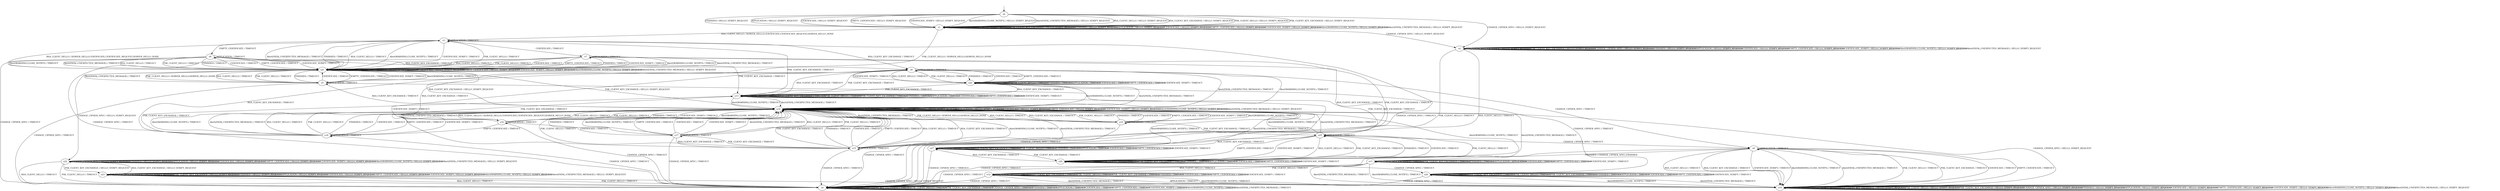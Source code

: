 digraph h9 {
s0 [label="s0"];
s1 [label="s1"];
s2 [label="s2"];
s3 [label="s3"];
s4 [label="s4"];
s5 [label="s5"];
s6 [label="s6"];
s7 [label="s7"];
s8 [label="s8"];
s13 [label="s13"];
s14 [label="s14"];
s21 [label="s21"];
s25 [label="s25"];
s9 [label="s9"];
s15 [label="s15"];
s16 [label="s16"];
s19 [label="s19"];
s20 [label="s20"];
s22 [label="s22"];
s26 [label="s26"];
s27 [label="s27"];
s10 [label="s10"];
s11 [label="s11"];
s17 [label="s17"];
s18 [label="s18"];
s23 [label="s23"];
s24 [label="s24"];
s12 [label="s12"];
s0 -> s1 [label="RSA_CLIENT_HELLO / HELLO_VERIFY_REQUEST"];
s0 -> s1 [label="RSA_CLIENT_KEY_EXCHANGE / HELLO_VERIFY_REQUEST"];
s0 -> s1 [label="PSK_CLIENT_HELLO / HELLO_VERIFY_REQUEST"];
s0 -> s1 [label="PSK_CLIENT_KEY_EXCHANGE / HELLO_VERIFY_REQUEST"];
s0 -> s2 [label="CHANGE_CIPHER_SPEC / HELLO_VERIFY_REQUEST"];
s0 -> s1 [label="FINISHED / HELLO_VERIFY_REQUEST"];
s0 -> s1 [label="APPLICATION / HELLO_VERIFY_REQUEST"];
s0 -> s1 [label="CERTIFICATE / HELLO_VERIFY_REQUEST"];
s0 -> s1 [label="EMPTY_CERTIFICATE / HELLO_VERIFY_REQUEST"];
s0 -> s1 [label="CERTIFICATE_VERIFY / HELLO_VERIFY_REQUEST"];
s0 -> s1 [label="Alert(WARNING,CLOSE_NOTIFY) / HELLO_VERIFY_REQUEST"];
s0 -> s1 [label="Alert(FATAL,UNEXPECTED_MESSAGE) / HELLO_VERIFY_REQUEST"];
s1 -> s3 [label="RSA_CLIENT_HELLO / SERVER_HELLO,CERTIFICATE,CERTIFICATE_REQUEST,SERVER_HELLO_DONE"];
s1 -> s1 [label="RSA_CLIENT_KEY_EXCHANGE / HELLO_VERIFY_REQUEST"];
s1 -> s5 [label="PSK_CLIENT_HELLO / SERVER_HELLO,SERVER_HELLO_DONE"];
s1 -> s1 [label="PSK_CLIENT_KEY_EXCHANGE / HELLO_VERIFY_REQUEST"];
s1 -> s2 [label="CHANGE_CIPHER_SPEC / HELLO_VERIFY_REQUEST"];
s1 -> s1 [label="FINISHED / HELLO_VERIFY_REQUEST"];
s1 -> s1 [label="APPLICATION / HELLO_VERIFY_REQUEST"];
s1 -> s1 [label="CERTIFICATE / HELLO_VERIFY_REQUEST"];
s1 -> s1 [label="EMPTY_CERTIFICATE / HELLO_VERIFY_REQUEST"];
s1 -> s1 [label="CERTIFICATE_VERIFY / HELLO_VERIFY_REQUEST"];
s1 -> s1 [label="Alert(WARNING,CLOSE_NOTIFY) / HELLO_VERIFY_REQUEST"];
s1 -> s1 [label="Alert(FATAL,UNEXPECTED_MESSAGE) / HELLO_VERIFY_REQUEST"];
s2 -> s4 [label="RSA_CLIENT_HELLO / TIMEOUT"];
s2 -> s2 [label="RSA_CLIENT_KEY_EXCHANGE / HELLO_VERIFY_REQUEST"];
s2 -> s4 [label="PSK_CLIENT_HELLO / TIMEOUT"];
s2 -> s2 [label="PSK_CLIENT_KEY_EXCHANGE / HELLO_VERIFY_REQUEST"];
s2 -> s2 [label="CHANGE_CIPHER_SPEC / HELLO_VERIFY_REQUEST"];
s2 -> s2 [label="FINISHED / HELLO_VERIFY_REQUEST"];
s2 -> s2 [label="APPLICATION / HELLO_VERIFY_REQUEST"];
s2 -> s2 [label="CERTIFICATE / HELLO_VERIFY_REQUEST"];
s2 -> s2 [label="EMPTY_CERTIFICATE / HELLO_VERIFY_REQUEST"];
s2 -> s2 [label="CERTIFICATE_VERIFY / HELLO_VERIFY_REQUEST"];
s2 -> s2 [label="Alert(WARNING,CLOSE_NOTIFY) / HELLO_VERIFY_REQUEST"];
s2 -> s2 [label="Alert(FATAL,UNEXPECTED_MESSAGE) / HELLO_VERIFY_REQUEST"];
s3 -> s21 [label="RSA_CLIENT_HELLO / TIMEOUT"];
s3 -> s6 [label="RSA_CLIENT_KEY_EXCHANGE / TIMEOUT"];
s3 -> s21 [label="PSK_CLIENT_HELLO / TIMEOUT"];
s3 -> s13 [label="PSK_CLIENT_KEY_EXCHANGE / TIMEOUT"];
s3 -> s4 [label="CHANGE_CIPHER_SPEC / TIMEOUT"];
s3 -> s21 [label="FINISHED / TIMEOUT"];
s3 -> s3 [label="APPLICATION / TIMEOUT"];
s3 -> s7 [label="CERTIFICATE / TIMEOUT"];
s3 -> s8 [label="EMPTY_CERTIFICATE / TIMEOUT"];
s3 -> s21 [label="CERTIFICATE_VERIFY / TIMEOUT"];
s3 -> s21 [label="Alert(WARNING,CLOSE_NOTIFY) / TIMEOUT"];
s3 -> s21 [label="Alert(FATAL,UNEXPECTED_MESSAGE) / TIMEOUT"];
s4 -> s4 [label="RSA_CLIENT_HELLO / TIMEOUT"];
s4 -> s4 [label="RSA_CLIENT_KEY_EXCHANGE / TIMEOUT"];
s4 -> s4 [label="PSK_CLIENT_HELLO / TIMEOUT"];
s4 -> s4 [label="PSK_CLIENT_KEY_EXCHANGE / TIMEOUT"];
s4 -> s4 [label="CHANGE_CIPHER_SPEC / TIMEOUT"];
s4 -> s4 [label="FINISHED / TIMEOUT"];
s4 -> s4 [label="APPLICATION / TIMEOUT"];
s4 -> s4 [label="CERTIFICATE / TIMEOUT"];
s4 -> s4 [label="EMPTY_CERTIFICATE / TIMEOUT"];
s4 -> s4 [label="CERTIFICATE_VERIFY / TIMEOUT"];
s4 -> s4 [label="Alert(WARNING,CLOSE_NOTIFY) / TIMEOUT"];
s4 -> s4 [label="Alert(FATAL,UNEXPECTED_MESSAGE) / TIMEOUT"];
s5 -> s21 [label="RSA_CLIENT_HELLO / TIMEOUT"];
s5 -> s14 [label="RSA_CLIENT_KEY_EXCHANGE / TIMEOUT"];
s5 -> s21 [label="PSK_CLIENT_HELLO / TIMEOUT"];
s5 -> s25 [label="PSK_CLIENT_KEY_EXCHANGE / TIMEOUT"];
s5 -> s4 [label="CHANGE_CIPHER_SPEC / TIMEOUT"];
s5 -> s21 [label="FINISHED / TIMEOUT"];
s5 -> s5 [label="APPLICATION / TIMEOUT"];
s5 -> s21 [label="CERTIFICATE / TIMEOUT"];
s5 -> s21 [label="EMPTY_CERTIFICATE / TIMEOUT"];
s5 -> s21 [label="CERTIFICATE_VERIFY / TIMEOUT"];
s5 -> s21 [label="Alert(WARNING,CLOSE_NOTIFY) / TIMEOUT"];
s5 -> s21 [label="Alert(FATAL,UNEXPECTED_MESSAGE) / TIMEOUT"];
s6 -> s20 [label="RSA_CLIENT_HELLO / TIMEOUT"];
s6 -> s13 [label="RSA_CLIENT_KEY_EXCHANGE / TIMEOUT"];
s6 -> s20 [label="PSK_CLIENT_HELLO / TIMEOUT"];
s6 -> s13 [label="PSK_CLIENT_KEY_EXCHANGE / TIMEOUT"];
s6 -> s9 [label="CHANGE_CIPHER_SPEC / TIMEOUT"];
s6 -> s20 [label="FINISHED / TIMEOUT"];
s6 -> s6 [label="APPLICATION / TIMEOUT"];
s6 -> s20 [label="CERTIFICATE / TIMEOUT"];
s6 -> s20 [label="EMPTY_CERTIFICATE / TIMEOUT"];
s6 -> s20 [label="CERTIFICATE_VERIFY / TIMEOUT"];
s6 -> s14 [label="Alert(WARNING,CLOSE_NOTIFY) / TIMEOUT"];
s6 -> s14 [label="Alert(FATAL,UNEXPECTED_MESSAGE) / TIMEOUT"];
s7 -> s21 [label="RSA_CLIENT_HELLO / TIMEOUT"];
s7 -> s15 [label="RSA_CLIENT_KEY_EXCHANGE / TIMEOUT"];
s7 -> s21 [label="PSK_CLIENT_HELLO / TIMEOUT"];
s7 -> s15 [label="PSK_CLIENT_KEY_EXCHANGE / TIMEOUT"];
s7 -> s4 [label="CHANGE_CIPHER_SPEC / TIMEOUT"];
s7 -> s21 [label="FINISHED / TIMEOUT"];
s7 -> s7 [label="APPLICATION / TIMEOUT"];
s7 -> s21 [label="CERTIFICATE / TIMEOUT"];
s7 -> s21 [label="EMPTY_CERTIFICATE / TIMEOUT"];
s7 -> s21 [label="CERTIFICATE_VERIFY / TIMEOUT"];
s7 -> s21 [label="Alert(WARNING,CLOSE_NOTIFY) / TIMEOUT"];
s7 -> s21 [label="Alert(FATAL,UNEXPECTED_MESSAGE) / TIMEOUT"];
s8 -> s21 [label="RSA_CLIENT_HELLO / TIMEOUT"];
s8 -> s6 [label="RSA_CLIENT_KEY_EXCHANGE / TIMEOUT"];
s8 -> s21 [label="PSK_CLIENT_HELLO / TIMEOUT"];
s8 -> s13 [label="PSK_CLIENT_KEY_EXCHANGE / TIMEOUT"];
s8 -> s4 [label="CHANGE_CIPHER_SPEC / TIMEOUT"];
s8 -> s21 [label="FINISHED / TIMEOUT"];
s8 -> s8 [label="APPLICATION / TIMEOUT"];
s8 -> s21 [label="CERTIFICATE / TIMEOUT"];
s8 -> s21 [label="EMPTY_CERTIFICATE / TIMEOUT"];
s8 -> s21 [label="CERTIFICATE_VERIFY / TIMEOUT"];
s8 -> s21 [label="Alert(WARNING,CLOSE_NOTIFY) / TIMEOUT"];
s8 -> s21 [label="Alert(FATAL,UNEXPECTED_MESSAGE) / TIMEOUT"];
s13 -> s13 [label="RSA_CLIENT_HELLO / TIMEOUT"];
s13 -> s13 [label="RSA_CLIENT_KEY_EXCHANGE / TIMEOUT"];
s13 -> s13 [label="PSK_CLIENT_HELLO / TIMEOUT"];
s13 -> s13 [label="PSK_CLIENT_KEY_EXCHANGE / TIMEOUT"];
s13 -> s4 [label="CHANGE_CIPHER_SPEC / TIMEOUT"];
s13 -> s13 [label="FINISHED / TIMEOUT"];
s13 -> s13 [label="APPLICATION / TIMEOUT"];
s13 -> s13 [label="CERTIFICATE / TIMEOUT"];
s13 -> s13 [label="EMPTY_CERTIFICATE / TIMEOUT"];
s13 -> s13 [label="CERTIFICATE_VERIFY / TIMEOUT"];
s13 -> s14 [label="Alert(WARNING,CLOSE_NOTIFY) / TIMEOUT"];
s13 -> s14 [label="Alert(FATAL,UNEXPECTED_MESSAGE) / TIMEOUT"];
s14 -> s16 [label="RSA_CLIENT_HELLO / SERVER_HELLO,CERTIFICATE,CERTIFICATE_REQUEST,SERVER_HELLO_DONE"];
s14 -> s14 [label="RSA_CLIENT_KEY_EXCHANGE / HELLO_VERIFY_REQUEST"];
s14 -> s19 [label="PSK_CLIENT_HELLO / SERVER_HELLO,SERVER_HELLO_DONE"];
s14 -> s14 [label="PSK_CLIENT_KEY_EXCHANGE / HELLO_VERIFY_REQUEST"];
s14 -> s10 [label="CHANGE_CIPHER_SPEC / HELLO_VERIFY_REQUEST"];
s14 -> s14 [label="FINISHED / HELLO_VERIFY_REQUEST"];
s14 -> s14 [label="APPLICATION / HELLO_VERIFY_REQUEST"];
s14 -> s14 [label="CERTIFICATE / HELLO_VERIFY_REQUEST"];
s14 -> s14 [label="EMPTY_CERTIFICATE / HELLO_VERIFY_REQUEST"];
s14 -> s14 [label="CERTIFICATE_VERIFY / HELLO_VERIFY_REQUEST"];
s14 -> s14 [label="Alert(WARNING,CLOSE_NOTIFY) / HELLO_VERIFY_REQUEST"];
s14 -> s14 [label="Alert(FATAL,UNEXPECTED_MESSAGE) / HELLO_VERIFY_REQUEST"];
s21 -> s3 [label="RSA_CLIENT_HELLO / SERVER_HELLO,CERTIFICATE,CERTIFICATE_REQUEST,SERVER_HELLO_DONE"];
s21 -> s14 [label="RSA_CLIENT_KEY_EXCHANGE / HELLO_VERIFY_REQUEST"];
s21 -> s5 [label="PSK_CLIENT_HELLO / SERVER_HELLO,SERVER_HELLO_DONE"];
s21 -> s14 [label="PSK_CLIENT_KEY_EXCHANGE / HELLO_VERIFY_REQUEST"];
s21 -> s22 [label="CHANGE_CIPHER_SPEC / HELLO_VERIFY_REQUEST"];
s21 -> s21 [label="FINISHED / HELLO_VERIFY_REQUEST"];
s21 -> s21 [label="APPLICATION / HELLO_VERIFY_REQUEST"];
s21 -> s21 [label="CERTIFICATE / HELLO_VERIFY_REQUEST"];
s21 -> s21 [label="EMPTY_CERTIFICATE / HELLO_VERIFY_REQUEST"];
s21 -> s21 [label="CERTIFICATE_VERIFY / HELLO_VERIFY_REQUEST"];
s21 -> s21 [label="Alert(WARNING,CLOSE_NOTIFY) / HELLO_VERIFY_REQUEST"];
s21 -> s21 [label="Alert(FATAL,UNEXPECTED_MESSAGE) / HELLO_VERIFY_REQUEST"];
s25 -> s26 [label="RSA_CLIENT_HELLO / TIMEOUT"];
s25 -> s27 [label="RSA_CLIENT_KEY_EXCHANGE / TIMEOUT"];
s25 -> s26 [label="PSK_CLIENT_HELLO / TIMEOUT"];
s25 -> s26 [label="PSK_CLIENT_KEY_EXCHANGE / TIMEOUT"];
s25 -> s9 [label="CHANGE_CIPHER_SPEC / TIMEOUT"];
s25 -> s26 [label="FINISHED / TIMEOUT"];
s25 -> s25 [label="APPLICATION / TIMEOUT"];
s25 -> s26 [label="CERTIFICATE / TIMEOUT"];
s25 -> s26 [label="EMPTY_CERTIFICATE / TIMEOUT"];
s25 -> s26 [label="CERTIFICATE_VERIFY / TIMEOUT"];
s25 -> s14 [label="Alert(WARNING,CLOSE_NOTIFY) / TIMEOUT"];
s25 -> s14 [label="Alert(FATAL,UNEXPECTED_MESSAGE) / TIMEOUT"];
s9 -> s10 [label="RSA_CLIENT_HELLO / TIMEOUT"];
s9 -> s10 [label="RSA_CLIENT_KEY_EXCHANGE / TIMEOUT"];
s9 -> s10 [label="PSK_CLIENT_HELLO / TIMEOUT"];
s9 -> s10 [label="PSK_CLIENT_KEY_EXCHANGE / TIMEOUT"];
s9 -> s4 [label="CHANGE_CIPHER_SPEC / TIMEOUT"];
s9 -> s11 [label="FINISHED / CHANGE_CIPHER_SPEC,FINISHED"];
s9 -> s9 [label="APPLICATION / TIMEOUT"];
s9 -> s10 [label="CERTIFICATE / TIMEOUT"];
s9 -> s10 [label="EMPTY_CERTIFICATE / TIMEOUT"];
s9 -> s10 [label="CERTIFICATE_VERIFY / TIMEOUT"];
s9 -> s10 [label="Alert(WARNING,CLOSE_NOTIFY) / TIMEOUT"];
s9 -> s10 [label="Alert(FATAL,UNEXPECTED_MESSAGE) / TIMEOUT"];
s15 -> s14 [label="RSA_CLIENT_HELLO / TIMEOUT"];
s15 -> s14 [label="RSA_CLIENT_KEY_EXCHANGE / TIMEOUT"];
s15 -> s14 [label="PSK_CLIENT_HELLO / TIMEOUT"];
s15 -> s14 [label="PSK_CLIENT_KEY_EXCHANGE / TIMEOUT"];
s15 -> s4 [label="CHANGE_CIPHER_SPEC / TIMEOUT"];
s15 -> s14 [label="FINISHED / TIMEOUT"];
s15 -> s15 [label="APPLICATION / TIMEOUT"];
s15 -> s14 [label="CERTIFICATE / TIMEOUT"];
s15 -> s14 [label="EMPTY_CERTIFICATE / TIMEOUT"];
s15 -> s6 [label="CERTIFICATE_VERIFY / TIMEOUT"];
s15 -> s14 [label="Alert(WARNING,CLOSE_NOTIFY) / TIMEOUT"];
s15 -> s14 [label="Alert(FATAL,UNEXPECTED_MESSAGE) / TIMEOUT"];
s16 -> s14 [label="RSA_CLIENT_HELLO / TIMEOUT"];
s16 -> s6 [label="RSA_CLIENT_KEY_EXCHANGE / TIMEOUT"];
s16 -> s14 [label="PSK_CLIENT_HELLO / TIMEOUT"];
s16 -> s13 [label="PSK_CLIENT_KEY_EXCHANGE / TIMEOUT"];
s16 -> s4 [label="CHANGE_CIPHER_SPEC / TIMEOUT"];
s16 -> s14 [label="FINISHED / TIMEOUT"];
s16 -> s16 [label="APPLICATION / TIMEOUT"];
s16 -> s17 [label="CERTIFICATE / TIMEOUT"];
s16 -> s18 [label="EMPTY_CERTIFICATE / TIMEOUT"];
s16 -> s14 [label="CERTIFICATE_VERIFY / TIMEOUT"];
s16 -> s14 [label="Alert(WARNING,CLOSE_NOTIFY) / TIMEOUT"];
s16 -> s14 [label="Alert(FATAL,UNEXPECTED_MESSAGE) / TIMEOUT"];
s19 -> s14 [label="RSA_CLIENT_HELLO / TIMEOUT"];
s19 -> s14 [label="RSA_CLIENT_KEY_EXCHANGE / TIMEOUT"];
s19 -> s14 [label="PSK_CLIENT_HELLO / TIMEOUT"];
s19 -> s25 [label="PSK_CLIENT_KEY_EXCHANGE / TIMEOUT"];
s19 -> s4 [label="CHANGE_CIPHER_SPEC / TIMEOUT"];
s19 -> s14 [label="FINISHED / TIMEOUT"];
s19 -> s19 [label="APPLICATION / TIMEOUT"];
s19 -> s14 [label="CERTIFICATE / TIMEOUT"];
s19 -> s14 [label="EMPTY_CERTIFICATE / TIMEOUT"];
s19 -> s14 [label="CERTIFICATE_VERIFY / TIMEOUT"];
s19 -> s14 [label="Alert(WARNING,CLOSE_NOTIFY) / TIMEOUT"];
s19 -> s14 [label="Alert(FATAL,UNEXPECTED_MESSAGE) / TIMEOUT"];
s20 -> s20 [label="RSA_CLIENT_HELLO / TIMEOUT"];
s20 -> s13 [label="RSA_CLIENT_KEY_EXCHANGE / TIMEOUT"];
s20 -> s20 [label="PSK_CLIENT_HELLO / TIMEOUT"];
s20 -> s13 [label="PSK_CLIENT_KEY_EXCHANGE / TIMEOUT"];
s20 -> s24 [label="CHANGE_CIPHER_SPEC / TIMEOUT"];
s20 -> s20 [label="FINISHED / TIMEOUT"];
s20 -> s20 [label="APPLICATION / TIMEOUT"];
s20 -> s20 [label="CERTIFICATE / TIMEOUT"];
s20 -> s20 [label="EMPTY_CERTIFICATE / TIMEOUT"];
s20 -> s20 [label="CERTIFICATE_VERIFY / TIMEOUT"];
s20 -> s14 [label="Alert(WARNING,CLOSE_NOTIFY) / TIMEOUT"];
s20 -> s14 [label="Alert(FATAL,UNEXPECTED_MESSAGE) / TIMEOUT"];
s22 -> s4 [label="RSA_CLIENT_HELLO / TIMEOUT"];
s22 -> s23 [label="RSA_CLIENT_KEY_EXCHANGE / HELLO_VERIFY_REQUEST"];
s22 -> s4 [label="PSK_CLIENT_HELLO / TIMEOUT"];
s22 -> s23 [label="PSK_CLIENT_KEY_EXCHANGE / HELLO_VERIFY_REQUEST"];
s22 -> s22 [label="CHANGE_CIPHER_SPEC / HELLO_VERIFY_REQUEST"];
s22 -> s22 [label="FINISHED / HELLO_VERIFY_REQUEST"];
s22 -> s22 [label="APPLICATION / HELLO_VERIFY_REQUEST"];
s22 -> s22 [label="CERTIFICATE / HELLO_VERIFY_REQUEST"];
s22 -> s22 [label="EMPTY_CERTIFICATE / HELLO_VERIFY_REQUEST"];
s22 -> s22 [label="CERTIFICATE_VERIFY / HELLO_VERIFY_REQUEST"];
s22 -> s22 [label="Alert(WARNING,CLOSE_NOTIFY) / HELLO_VERIFY_REQUEST"];
s22 -> s22 [label="Alert(FATAL,UNEXPECTED_MESSAGE) / HELLO_VERIFY_REQUEST"];
s26 -> s26 [label="RSA_CLIENT_HELLO / TIMEOUT"];
s26 -> s27 [label="RSA_CLIENT_KEY_EXCHANGE / TIMEOUT"];
s26 -> s26 [label="PSK_CLIENT_HELLO / TIMEOUT"];
s26 -> s26 [label="PSK_CLIENT_KEY_EXCHANGE / TIMEOUT"];
s26 -> s24 [label="CHANGE_CIPHER_SPEC / TIMEOUT"];
s26 -> s26 [label="FINISHED / TIMEOUT"];
s26 -> s26 [label="APPLICATION / TIMEOUT"];
s26 -> s26 [label="CERTIFICATE / TIMEOUT"];
s26 -> s26 [label="EMPTY_CERTIFICATE / TIMEOUT"];
s26 -> s26 [label="CERTIFICATE_VERIFY / TIMEOUT"];
s26 -> s14 [label="Alert(WARNING,CLOSE_NOTIFY) / TIMEOUT"];
s26 -> s14 [label="Alert(FATAL,UNEXPECTED_MESSAGE) / TIMEOUT"];
s27 -> s27 [label="RSA_CLIENT_HELLO / TIMEOUT"];
s27 -> s27 [label="RSA_CLIENT_KEY_EXCHANGE / TIMEOUT"];
s27 -> s27 [label="PSK_CLIENT_HELLO / TIMEOUT"];
s27 -> s26 [label="PSK_CLIENT_KEY_EXCHANGE / TIMEOUT"];
s27 -> s4 [label="CHANGE_CIPHER_SPEC / TIMEOUT"];
s27 -> s27 [label="FINISHED / TIMEOUT"];
s27 -> s27 [label="APPLICATION / TIMEOUT"];
s27 -> s27 [label="CERTIFICATE / TIMEOUT"];
s27 -> s27 [label="EMPTY_CERTIFICATE / TIMEOUT"];
s27 -> s27 [label="CERTIFICATE_VERIFY / TIMEOUT"];
s27 -> s14 [label="Alert(WARNING,CLOSE_NOTIFY) / TIMEOUT"];
s27 -> s14 [label="Alert(FATAL,UNEXPECTED_MESSAGE) / TIMEOUT"];
s10 -> s10 [label="RSA_CLIENT_HELLO / HELLO_VERIFY_REQUEST"];
s10 -> s10 [label="RSA_CLIENT_KEY_EXCHANGE / HELLO_VERIFY_REQUEST"];
s10 -> s10 [label="PSK_CLIENT_HELLO / HELLO_VERIFY_REQUEST"];
s10 -> s10 [label="PSK_CLIENT_KEY_EXCHANGE / HELLO_VERIFY_REQUEST"];
s10 -> s10 [label="CHANGE_CIPHER_SPEC / HELLO_VERIFY_REQUEST"];
s10 -> s10 [label="FINISHED / HELLO_VERIFY_REQUEST"];
s10 -> s10 [label="APPLICATION / HELLO_VERIFY_REQUEST"];
s10 -> s10 [label="CERTIFICATE / HELLO_VERIFY_REQUEST"];
s10 -> s10 [label="EMPTY_CERTIFICATE / HELLO_VERIFY_REQUEST"];
s10 -> s10 [label="CERTIFICATE_VERIFY / HELLO_VERIFY_REQUEST"];
s10 -> s10 [label="Alert(WARNING,CLOSE_NOTIFY) / HELLO_VERIFY_REQUEST"];
s10 -> s10 [label="Alert(FATAL,UNEXPECTED_MESSAGE) / HELLO_VERIFY_REQUEST"];
s11 -> s12 [label="RSA_CLIENT_HELLO / TIMEOUT"];
s11 -> s11 [label="RSA_CLIENT_KEY_EXCHANGE / TIMEOUT"];
s11 -> s12 [label="PSK_CLIENT_HELLO / TIMEOUT"];
s11 -> s11 [label="PSK_CLIENT_KEY_EXCHANGE / TIMEOUT"];
s11 -> s4 [label="CHANGE_CIPHER_SPEC / TIMEOUT"];
s11 -> s11 [label="FINISHED / TIMEOUT"];
s11 -> s11 [label="APPLICATION / APPLICATION"];
s11 -> s11 [label="CERTIFICATE / TIMEOUT"];
s11 -> s11 [label="EMPTY_CERTIFICATE / TIMEOUT"];
s11 -> s11 [label="CERTIFICATE_VERIFY / TIMEOUT"];
s11 -> s10 [label="Alert(WARNING,CLOSE_NOTIFY) / TIMEOUT"];
s11 -> s10 [label="Alert(FATAL,UNEXPECTED_MESSAGE) / TIMEOUT"];
s17 -> s14 [label="RSA_CLIENT_HELLO / TIMEOUT"];
s17 -> s15 [label="RSA_CLIENT_KEY_EXCHANGE / TIMEOUT"];
s17 -> s14 [label="PSK_CLIENT_HELLO / TIMEOUT"];
s17 -> s15 [label="PSK_CLIENT_KEY_EXCHANGE / TIMEOUT"];
s17 -> s4 [label="CHANGE_CIPHER_SPEC / TIMEOUT"];
s17 -> s14 [label="FINISHED / TIMEOUT"];
s17 -> s17 [label="APPLICATION / TIMEOUT"];
s17 -> s14 [label="CERTIFICATE / TIMEOUT"];
s17 -> s14 [label="EMPTY_CERTIFICATE / TIMEOUT"];
s17 -> s14 [label="CERTIFICATE_VERIFY / TIMEOUT"];
s17 -> s14 [label="Alert(WARNING,CLOSE_NOTIFY) / TIMEOUT"];
s17 -> s14 [label="Alert(FATAL,UNEXPECTED_MESSAGE) / TIMEOUT"];
s18 -> s14 [label="RSA_CLIENT_HELLO / TIMEOUT"];
s18 -> s6 [label="RSA_CLIENT_KEY_EXCHANGE / TIMEOUT"];
s18 -> s14 [label="PSK_CLIENT_HELLO / TIMEOUT"];
s18 -> s13 [label="PSK_CLIENT_KEY_EXCHANGE / TIMEOUT"];
s18 -> s4 [label="CHANGE_CIPHER_SPEC / TIMEOUT"];
s18 -> s14 [label="FINISHED / TIMEOUT"];
s18 -> s18 [label="APPLICATION / TIMEOUT"];
s18 -> s14 [label="CERTIFICATE / TIMEOUT"];
s18 -> s14 [label="EMPTY_CERTIFICATE / TIMEOUT"];
s18 -> s14 [label="CERTIFICATE_VERIFY / TIMEOUT"];
s18 -> s14 [label="Alert(WARNING,CLOSE_NOTIFY) / TIMEOUT"];
s18 -> s14 [label="Alert(FATAL,UNEXPECTED_MESSAGE) / TIMEOUT"];
s23 -> s4 [label="RSA_CLIENT_HELLO / TIMEOUT"];
s23 -> s23 [label="RSA_CLIENT_KEY_EXCHANGE / HELLO_VERIFY_REQUEST"];
s23 -> s4 [label="PSK_CLIENT_HELLO / TIMEOUT"];
s23 -> s23 [label="PSK_CLIENT_KEY_EXCHANGE / HELLO_VERIFY_REQUEST"];
s23 -> s10 [label="CHANGE_CIPHER_SPEC / HELLO_VERIFY_REQUEST"];
s23 -> s23 [label="FINISHED / HELLO_VERIFY_REQUEST"];
s23 -> s23 [label="APPLICATION / HELLO_VERIFY_REQUEST"];
s23 -> s23 [label="CERTIFICATE / HELLO_VERIFY_REQUEST"];
s23 -> s23 [label="EMPTY_CERTIFICATE / HELLO_VERIFY_REQUEST"];
s23 -> s23 [label="CERTIFICATE_VERIFY / HELLO_VERIFY_REQUEST"];
s23 -> s23 [label="Alert(WARNING,CLOSE_NOTIFY) / HELLO_VERIFY_REQUEST"];
s23 -> s23 [label="Alert(FATAL,UNEXPECTED_MESSAGE) / HELLO_VERIFY_REQUEST"];
s24 -> s24 [label="RSA_CLIENT_HELLO / TIMEOUT"];
s24 -> s24 [label="RSA_CLIENT_KEY_EXCHANGE / TIMEOUT"];
s24 -> s24 [label="PSK_CLIENT_HELLO / TIMEOUT"];
s24 -> s24 [label="PSK_CLIENT_KEY_EXCHANGE / TIMEOUT"];
s24 -> s4 [label="CHANGE_CIPHER_SPEC / TIMEOUT"];
s24 -> s24 [label="FINISHED / TIMEOUT"];
s24 -> s24 [label="APPLICATION / TIMEOUT"];
s24 -> s24 [label="CERTIFICATE / TIMEOUT"];
s24 -> s24 [label="EMPTY_CERTIFICATE / TIMEOUT"];
s24 -> s24 [label="CERTIFICATE_VERIFY / TIMEOUT"];
s24 -> s10 [label="Alert(WARNING,CLOSE_NOTIFY) / TIMEOUT"];
s24 -> s10 [label="Alert(FATAL,UNEXPECTED_MESSAGE) / TIMEOUT"];
s12 -> s12 [label="RSA_CLIENT_HELLO / TIMEOUT"];
s12 -> s12 [label="RSA_CLIENT_KEY_EXCHANGE / TIMEOUT"];
s12 -> s12 [label="PSK_CLIENT_HELLO / TIMEOUT"];
s12 -> s12 [label="PSK_CLIENT_KEY_EXCHANGE / TIMEOUT"];
s12 -> s4 [label="CHANGE_CIPHER_SPEC / TIMEOUT"];
s12 -> s12 [label="FINISHED / TIMEOUT"];
s12 -> s10 [label="APPLICATION / TIMEOUT"];
s12 -> s12 [label="CERTIFICATE / TIMEOUT"];
s12 -> s12 [label="EMPTY_CERTIFICATE / TIMEOUT"];
s12 -> s12 [label="CERTIFICATE_VERIFY / TIMEOUT"];
s12 -> s10 [label="Alert(WARNING,CLOSE_NOTIFY) / TIMEOUT"];
s12 -> s10 [label="Alert(FATAL,UNEXPECTED_MESSAGE) / TIMEOUT"];
__start0 [shape=none, label=""];
__start0 -> s0 [label=""];
}
